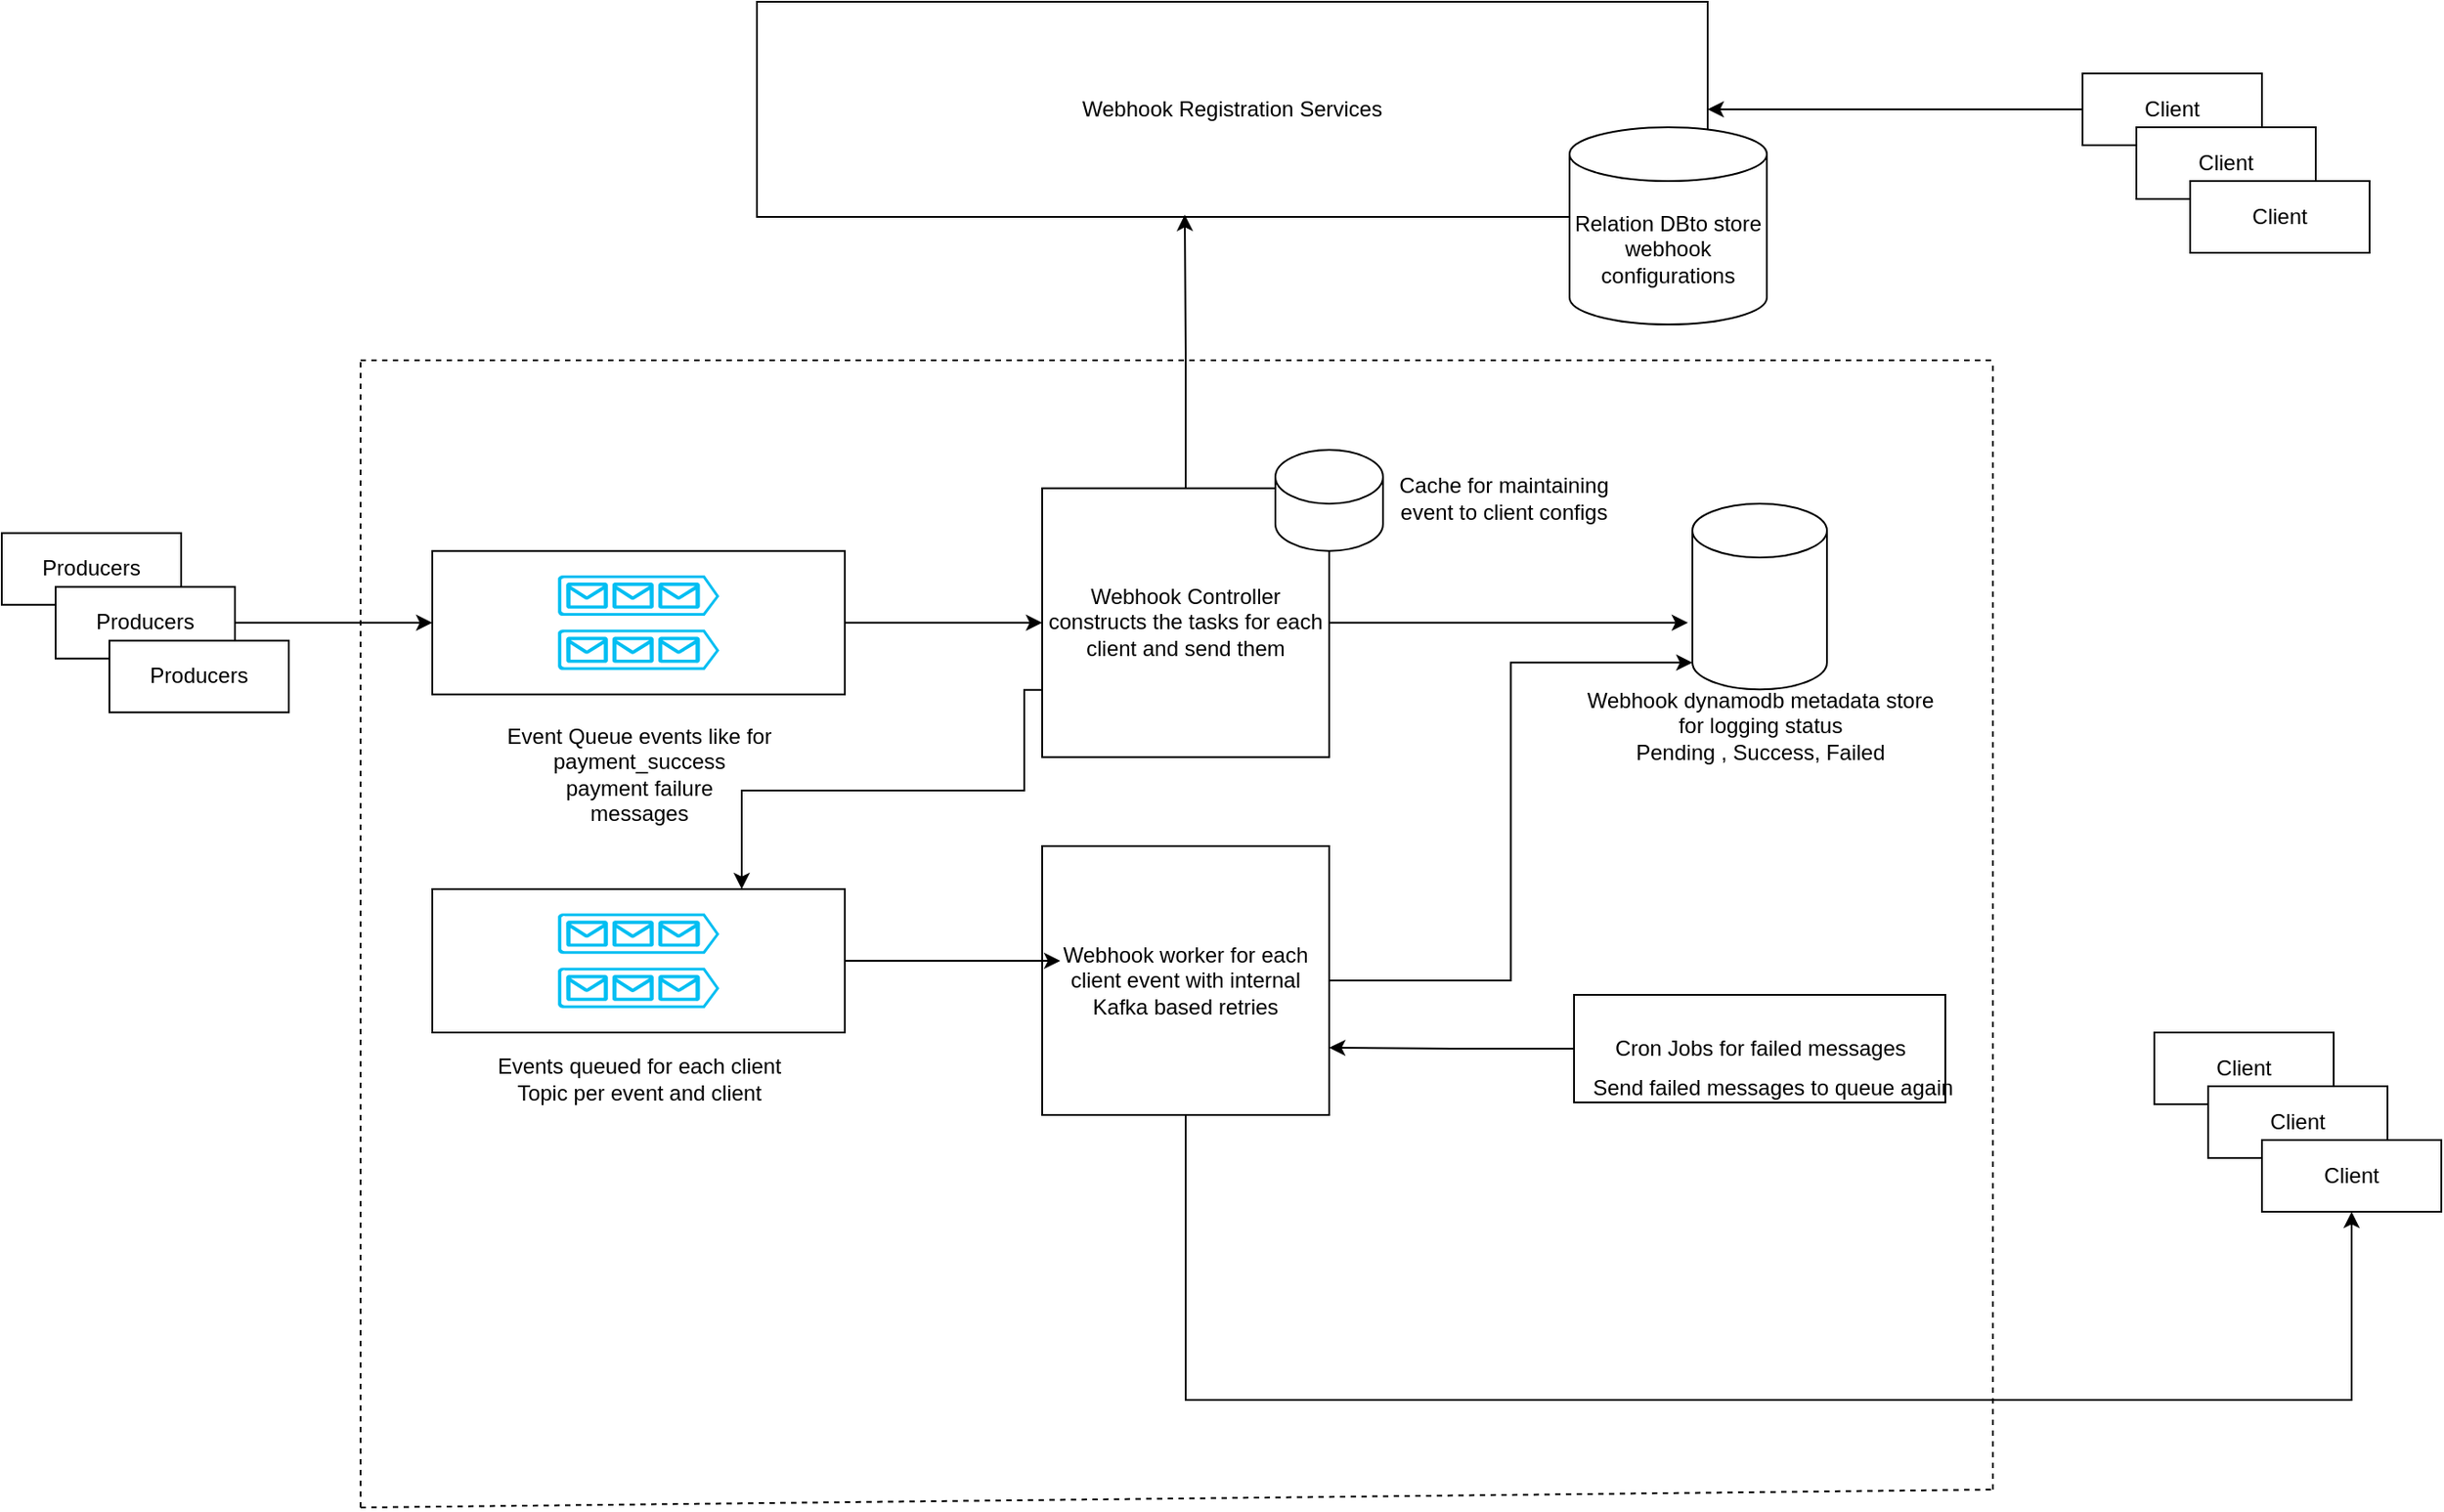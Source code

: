 <mxfile version="25.0.3">
  <diagram name="Page-1" id="fjVdwDyQPhlRmP4DmxVx">
    <mxGraphModel dx="2466" dy="2093" grid="1" gridSize="10" guides="1" tooltips="1" connect="1" arrows="1" fold="1" page="1" pageScale="1" pageWidth="827" pageHeight="1169" math="0" shadow="0">
      <root>
        <mxCell id="0" />
        <mxCell id="1" parent="0" />
        <mxCell id="tDgu_Xf9yMOV2VJoMn5k-5" value="" style="group" parent="1" vertex="1" connectable="0">
          <mxGeometry x="-130" y="146.38" width="160" height="100" as="geometry" />
        </mxCell>
        <mxCell id="tDgu_Xf9yMOV2VJoMn5k-1" value="Producers" style="rounded=0;whiteSpace=wrap;html=1;" parent="tDgu_Xf9yMOV2VJoMn5k-5" vertex="1">
          <mxGeometry width="100" height="40" as="geometry" />
        </mxCell>
        <mxCell id="tDgu_Xf9yMOV2VJoMn5k-2" value="Producers" style="rounded=0;whiteSpace=wrap;html=1;" parent="tDgu_Xf9yMOV2VJoMn5k-5" vertex="1">
          <mxGeometry x="30" y="30" width="100" height="40" as="geometry" />
        </mxCell>
        <mxCell id="tDgu_Xf9yMOV2VJoMn5k-3" value="Producers" style="rounded=0;whiteSpace=wrap;html=1;" parent="tDgu_Xf9yMOV2VJoMn5k-5" vertex="1">
          <mxGeometry x="60" y="60" width="100" height="40" as="geometry" />
        </mxCell>
        <mxCell id="tDgu_Xf9yMOV2VJoMn5k-21" value="&lt;div style=&quot;&quot;&gt;&lt;span style=&quot;background-color: initial;&quot;&gt;Event Queue events like for&lt;/span&gt;&lt;/div&gt;&lt;div style=&quot;&quot;&gt;payment_success&lt;/div&gt;&lt;div style=&quot;&quot;&gt;payment failure&lt;/div&gt;&lt;div style=&quot;&quot;&gt;messages&lt;/div&gt;" style="text;html=1;align=center;verticalAlign=middle;resizable=0;points=[];autosize=1;strokeColor=none;fillColor=none;" parent="1" vertex="1">
          <mxGeometry x="140" y="246.38" width="170" height="70" as="geometry" />
        </mxCell>
        <mxCell id="tDgu_Xf9yMOV2VJoMn5k-165" style="edgeStyle=orthogonalEdgeStyle;rounded=0;orthogonalLoop=1;jettySize=auto;html=1;" parent="1" source="tDgu_Xf9yMOV2VJoMn5k-58" edge="1">
          <mxGeometry relative="1" as="geometry">
            <mxPoint x="810" y="196.38" as="targetPoint" />
          </mxGeometry>
        </mxCell>
        <mxCell id="tDgu_Xf9yMOV2VJoMn5k-170" style="edgeStyle=orthogonalEdgeStyle;rounded=0;orthogonalLoop=1;jettySize=auto;html=1;exitX=0;exitY=0.75;exitDx=0;exitDy=0;entryX=0.75;entryY=0;entryDx=0;entryDy=0;" parent="1" source="tDgu_Xf9yMOV2VJoMn5k-58" target="tDgu_Xf9yMOV2VJoMn5k-86" edge="1">
          <mxGeometry relative="1" as="geometry">
            <Array as="points">
              <mxPoint x="440" y="234" />
              <mxPoint x="440" y="290" />
              <mxPoint x="283" y="290" />
            </Array>
          </mxGeometry>
        </mxCell>
        <mxCell id="tDgu_Xf9yMOV2VJoMn5k-58" value="Webhook Controller&lt;div&gt;constructs the tasks for each client and send them&lt;/div&gt;" style="rounded=0;whiteSpace=wrap;html=1;" parent="1" vertex="1">
          <mxGeometry x="450" y="121.38" width="160" height="150" as="geometry" />
        </mxCell>
        <mxCell id="tDgu_Xf9yMOV2VJoMn5k-60" value="" style="shape=cylinder3;whiteSpace=wrap;html=1;boundedLbl=1;backgroundOutline=1;size=15;" parent="1" vertex="1">
          <mxGeometry x="580" y="100" width="60" height="56.38" as="geometry" />
        </mxCell>
        <mxCell id="tDgu_Xf9yMOV2VJoMn5k-61" value="Cache for maintaining&lt;div&gt;event to client configs&lt;/div&gt;" style="text;html=1;align=center;verticalAlign=middle;resizable=0;points=[];autosize=1;strokeColor=none;fillColor=none;" parent="1" vertex="1">
          <mxGeometry x="637" y="107" width="140" height="40" as="geometry" />
        </mxCell>
        <mxCell id="tDgu_Xf9yMOV2VJoMn5k-65" value="" style="group" parent="1" vertex="1" connectable="0">
          <mxGeometry x="1030" y="-110" width="160" height="100" as="geometry" />
        </mxCell>
        <mxCell id="tDgu_Xf9yMOV2VJoMn5k-66" value="Client" style="rounded=0;whiteSpace=wrap;html=1;" parent="tDgu_Xf9yMOV2VJoMn5k-65" vertex="1">
          <mxGeometry width="100" height="40" as="geometry" />
        </mxCell>
        <mxCell id="tDgu_Xf9yMOV2VJoMn5k-68" value="Client" style="rounded=0;whiteSpace=wrap;html=1;" parent="tDgu_Xf9yMOV2VJoMn5k-65" vertex="1">
          <mxGeometry x="30" y="30" width="100" height="40" as="geometry" />
        </mxCell>
        <mxCell id="tDgu_Xf9yMOV2VJoMn5k-69" value="Client" style="rounded=0;whiteSpace=wrap;html=1;" parent="tDgu_Xf9yMOV2VJoMn5k-65" vertex="1">
          <mxGeometry x="60" y="60" width="100" height="40" as="geometry" />
        </mxCell>
        <mxCell id="tDgu_Xf9yMOV2VJoMn5k-81" value="" style="group" parent="1" vertex="1" connectable="0">
          <mxGeometry x="110" y="156.38" width="230" height="80" as="geometry" />
        </mxCell>
        <mxCell id="tDgu_Xf9yMOV2VJoMn5k-28" value="" style="rounded=0;whiteSpace=wrap;html=1;" parent="tDgu_Xf9yMOV2VJoMn5k-81" vertex="1">
          <mxGeometry width="230" height="80" as="geometry" />
        </mxCell>
        <mxCell id="tDgu_Xf9yMOV2VJoMn5k-26" value="" style="group" parent="tDgu_Xf9yMOV2VJoMn5k-81" vertex="1" connectable="0">
          <mxGeometry x="70" y="13.62" width="90" height="52.75" as="geometry" />
        </mxCell>
        <mxCell id="tDgu_Xf9yMOV2VJoMn5k-17" value="" style="verticalLabelPosition=bottom;html=1;verticalAlign=top;align=center;strokeColor=none;fillColor=#00BEF2;shape=mxgraph.azure.queue_generic;pointerEvents=1;strokeWidth=3;" parent="tDgu_Xf9yMOV2VJoMn5k-26" vertex="1">
          <mxGeometry y="30.25" width="90" height="22.5" as="geometry" />
        </mxCell>
        <mxCell id="tDgu_Xf9yMOV2VJoMn5k-23" value="" style="verticalLabelPosition=bottom;html=1;verticalAlign=top;align=center;strokeColor=none;fillColor=#00BEF2;shape=mxgraph.azure.queue_generic;pointerEvents=1;strokeWidth=3;" parent="tDgu_Xf9yMOV2VJoMn5k-26" vertex="1">
          <mxGeometry width="90" height="22.5" as="geometry" />
        </mxCell>
        <mxCell id="tDgu_Xf9yMOV2VJoMn5k-85" value="" style="group" parent="1" vertex="1" connectable="0">
          <mxGeometry x="110" y="345" width="230" height="80" as="geometry" />
        </mxCell>
        <mxCell id="tDgu_Xf9yMOV2VJoMn5k-86" value="" style="rounded=0;whiteSpace=wrap;html=1;" parent="tDgu_Xf9yMOV2VJoMn5k-85" vertex="1">
          <mxGeometry width="230" height="80" as="geometry" />
        </mxCell>
        <mxCell id="tDgu_Xf9yMOV2VJoMn5k-87" value="" style="group" parent="tDgu_Xf9yMOV2VJoMn5k-85" vertex="1" connectable="0">
          <mxGeometry x="70" y="13.62" width="90" height="52.75" as="geometry" />
        </mxCell>
        <mxCell id="tDgu_Xf9yMOV2VJoMn5k-88" value="" style="verticalLabelPosition=bottom;html=1;verticalAlign=top;align=center;strokeColor=none;fillColor=#00BEF2;shape=mxgraph.azure.queue_generic;pointerEvents=1;strokeWidth=3;" parent="tDgu_Xf9yMOV2VJoMn5k-87" vertex="1">
          <mxGeometry y="30.25" width="90" height="22.5" as="geometry" />
        </mxCell>
        <mxCell id="tDgu_Xf9yMOV2VJoMn5k-89" value="" style="verticalLabelPosition=bottom;html=1;verticalAlign=top;align=center;strokeColor=none;fillColor=#00BEF2;shape=mxgraph.azure.queue_generic;pointerEvents=1;strokeWidth=3;" parent="tDgu_Xf9yMOV2VJoMn5k-87" vertex="1">
          <mxGeometry width="90" height="22.5" as="geometry" />
        </mxCell>
        <mxCell id="tDgu_Xf9yMOV2VJoMn5k-172" style="edgeStyle=orthogonalEdgeStyle;rounded=0;orthogonalLoop=1;jettySize=auto;html=1;entryX=0.5;entryY=1;entryDx=0;entryDy=0;" parent="1" source="tDgu_Xf9yMOV2VJoMn5k-100" target="tDgu_Xf9yMOV2VJoMn5k-145" edge="1">
          <mxGeometry relative="1" as="geometry">
            <mxPoint x="1050" y="510" as="targetPoint" />
            <Array as="points">
              <mxPoint x="530" y="630" />
              <mxPoint x="1180" y="630" />
            </Array>
          </mxGeometry>
        </mxCell>
        <mxCell id="tDgu_Xf9yMOV2VJoMn5k-100" value="Webhook worker for each client event with internal Kafka based retries" style="rounded=0;whiteSpace=wrap;html=1;" parent="1" vertex="1">
          <mxGeometry x="450" y="321" width="160" height="150" as="geometry" />
        </mxCell>
        <mxCell id="tDgu_Xf9yMOV2VJoMn5k-106" style="edgeStyle=orthogonalEdgeStyle;rounded=0;orthogonalLoop=1;jettySize=auto;html=1;entryX=0;entryY=0.5;entryDx=0;entryDy=0;" parent="1" source="tDgu_Xf9yMOV2VJoMn5k-2" target="tDgu_Xf9yMOV2VJoMn5k-28" edge="1">
          <mxGeometry relative="1" as="geometry" />
        </mxCell>
        <mxCell id="tDgu_Xf9yMOV2VJoMn5k-113" value="&lt;div style=&quot;&quot;&gt;&lt;span style=&quot;background-color: initial;&quot;&gt;Events queued for each client&lt;br&gt;&lt;/span&gt;&lt;/div&gt;&lt;div style=&quot;&quot;&gt;&lt;span style=&quot;background-color: initial;&quot;&gt;Topic per event and client&lt;/span&gt;&lt;/div&gt;" style="text;html=1;align=center;verticalAlign=middle;resizable=0;points=[];autosize=1;strokeColor=none;fillColor=none;" parent="1" vertex="1">
          <mxGeometry x="135" y="431" width="180" height="40" as="geometry" />
        </mxCell>
        <mxCell id="i73wf1JpaBVuaC487mQT-4" style="edgeStyle=orthogonalEdgeStyle;rounded=0;orthogonalLoop=1;jettySize=auto;html=1;entryX=1;entryY=0.75;entryDx=0;entryDy=0;" edge="1" parent="1" source="tDgu_Xf9yMOV2VJoMn5k-119" target="tDgu_Xf9yMOV2VJoMn5k-100">
          <mxGeometry relative="1" as="geometry" />
        </mxCell>
        <mxCell id="tDgu_Xf9yMOV2VJoMn5k-119" value="Cron Jobs for failed messages" style="rounded=0;whiteSpace=wrap;html=1;" parent="1" vertex="1">
          <mxGeometry x="746.5" y="404" width="207" height="60" as="geometry" />
        </mxCell>
        <mxCell id="tDgu_Xf9yMOV2VJoMn5k-122" value="" style="group" parent="1" vertex="1" connectable="0">
          <mxGeometry x="291" y="-150" width="563" height="180" as="geometry" />
        </mxCell>
        <mxCell id="tDgu_Xf9yMOV2VJoMn5k-116" value="Webhook Registration Services" style="rounded=0;whiteSpace=wrap;html=1;" parent="tDgu_Xf9yMOV2VJoMn5k-122" vertex="1">
          <mxGeometry width="530" height="120" as="geometry" />
        </mxCell>
        <mxCell id="tDgu_Xf9yMOV2VJoMn5k-59" value="&lt;span style=&quot;text-wrap-mode: nowrap;&quot;&gt;Relation DB&lt;/span&gt;&lt;span style=&quot;text-wrap-mode: nowrap; background-color: initial;&quot;&gt;to store&lt;/span&gt;&lt;div&gt;&lt;div style=&quot;text-wrap-mode: nowrap;&quot;&gt;webhook&lt;/div&gt;&lt;div style=&quot;text-wrap-mode: nowrap;&quot;&gt;configurations&lt;/div&gt;&lt;/div&gt;" style="shape=cylinder3;whiteSpace=wrap;html=1;boundedLbl=1;backgroundOutline=1;size=15;" parent="tDgu_Xf9yMOV2VJoMn5k-122" vertex="1">
          <mxGeometry x="453" y="70" width="110" height="110" as="geometry" />
        </mxCell>
        <mxCell id="tDgu_Xf9yMOV2VJoMn5k-125" style="edgeStyle=orthogonalEdgeStyle;rounded=0;orthogonalLoop=1;jettySize=auto;html=1;entryX=1;entryY=0.5;entryDx=0;entryDy=0;" parent="1" source="tDgu_Xf9yMOV2VJoMn5k-66" target="tDgu_Xf9yMOV2VJoMn5k-116" edge="1">
          <mxGeometry relative="1" as="geometry" />
        </mxCell>
        <mxCell id="tDgu_Xf9yMOV2VJoMn5k-128" value="Send failed messages to queue again" style="text;html=1;align=center;verticalAlign=middle;resizable=0;points=[];autosize=1;strokeColor=none;fillColor=none;" parent="1" vertex="1">
          <mxGeometry x="746.5" y="441" width="220" height="30" as="geometry" />
        </mxCell>
        <mxCell id="tDgu_Xf9yMOV2VJoMn5k-131" value="" style="endArrow=none;dashed=1;html=1;rounded=0;" parent="1" edge="1">
          <mxGeometry width="50" height="50" relative="1" as="geometry">
            <mxPoint x="70" y="50" as="sourcePoint" />
            <mxPoint x="980" y="50" as="targetPoint" />
          </mxGeometry>
        </mxCell>
        <mxCell id="tDgu_Xf9yMOV2VJoMn5k-132" style="edgeStyle=orthogonalEdgeStyle;rounded=0;orthogonalLoop=1;jettySize=auto;html=1;entryX=0.45;entryY=0.99;entryDx=0;entryDy=0;entryPerimeter=0;" parent="1" source="tDgu_Xf9yMOV2VJoMn5k-58" target="tDgu_Xf9yMOV2VJoMn5k-116" edge="1">
          <mxGeometry relative="1" as="geometry" />
        </mxCell>
        <mxCell id="tDgu_Xf9yMOV2VJoMn5k-133" style="edgeStyle=orthogonalEdgeStyle;rounded=0;orthogonalLoop=1;jettySize=auto;html=1;entryX=0;entryY=0.5;entryDx=0;entryDy=0;" parent="1" source="tDgu_Xf9yMOV2VJoMn5k-28" target="tDgu_Xf9yMOV2VJoMn5k-58" edge="1">
          <mxGeometry relative="1" as="geometry" />
        </mxCell>
        <mxCell id="tDgu_Xf9yMOV2VJoMn5k-142" value="" style="group" parent="1" vertex="1" connectable="0">
          <mxGeometry x="1070" y="425" width="160" height="100" as="geometry" />
        </mxCell>
        <mxCell id="tDgu_Xf9yMOV2VJoMn5k-143" value="Client" style="rounded=0;whiteSpace=wrap;html=1;" parent="tDgu_Xf9yMOV2VJoMn5k-142" vertex="1">
          <mxGeometry width="100" height="40" as="geometry" />
        </mxCell>
        <mxCell id="tDgu_Xf9yMOV2VJoMn5k-144" value="Client" style="rounded=0;whiteSpace=wrap;html=1;" parent="tDgu_Xf9yMOV2VJoMn5k-142" vertex="1">
          <mxGeometry x="30" y="30" width="100" height="40" as="geometry" />
        </mxCell>
        <mxCell id="tDgu_Xf9yMOV2VJoMn5k-145" value="Client" style="rounded=0;whiteSpace=wrap;html=1;" parent="tDgu_Xf9yMOV2VJoMn5k-142" vertex="1">
          <mxGeometry x="60" y="60" width="100" height="40" as="geometry" />
        </mxCell>
        <mxCell id="tDgu_Xf9yMOV2VJoMn5k-147" value="" style="endArrow=none;dashed=1;html=1;rounded=0;" parent="1" edge="1">
          <mxGeometry width="50" height="50" relative="1" as="geometry">
            <mxPoint x="980" y="680" as="sourcePoint" />
            <mxPoint x="980" y="50" as="targetPoint" />
          </mxGeometry>
        </mxCell>
        <mxCell id="tDgu_Xf9yMOV2VJoMn5k-156" value="" style="group" parent="1" vertex="1" connectable="0">
          <mxGeometry x="740" y="130" width="220" height="154" as="geometry" />
        </mxCell>
        <mxCell id="tDgu_Xf9yMOV2VJoMn5k-96" value="" style="shape=cylinder3;whiteSpace=wrap;html=1;boundedLbl=1;backgroundOutline=1;size=15;" parent="tDgu_Xf9yMOV2VJoMn5k-156" vertex="1">
          <mxGeometry x="72.5" width="75" height="103.62" as="geometry" />
        </mxCell>
        <mxCell id="tDgu_Xf9yMOV2VJoMn5k-74" value="Webhook dynamodb metadata store&lt;div&gt;for logging status&lt;/div&gt;&lt;div&gt;Pending , Success, Failed&lt;/div&gt;" style="text;html=1;align=center;verticalAlign=middle;resizable=0;points=[];autosize=1;strokeColor=none;fillColor=none;" parent="tDgu_Xf9yMOV2VJoMn5k-156" vertex="1">
          <mxGeometry y="94" width="220" height="60" as="geometry" />
        </mxCell>
        <mxCell id="tDgu_Xf9yMOV2VJoMn5k-166" style="edgeStyle=orthogonalEdgeStyle;rounded=0;orthogonalLoop=1;jettySize=auto;html=1;entryX=0;entryY=1;entryDx=0;entryDy=-15;entryPerimeter=0;" parent="1" source="tDgu_Xf9yMOV2VJoMn5k-100" target="tDgu_Xf9yMOV2VJoMn5k-96" edge="1">
          <mxGeometry relative="1" as="geometry" />
        </mxCell>
        <mxCell id="tDgu_Xf9yMOV2VJoMn5k-169" style="edgeStyle=orthogonalEdgeStyle;rounded=0;orthogonalLoop=1;jettySize=auto;html=1;entryX=0.063;entryY=0.427;entryDx=0;entryDy=0;entryPerimeter=0;" parent="1" source="tDgu_Xf9yMOV2VJoMn5k-86" target="tDgu_Xf9yMOV2VJoMn5k-100" edge="1">
          <mxGeometry relative="1" as="geometry" />
        </mxCell>
        <mxCell id="tDgu_Xf9yMOV2VJoMn5k-173" value="" style="endArrow=none;dashed=1;html=1;rounded=0;" parent="1" edge="1">
          <mxGeometry width="50" height="50" relative="1" as="geometry">
            <mxPoint x="70" y="690" as="sourcePoint" />
            <mxPoint x="70" y="50" as="targetPoint" />
          </mxGeometry>
        </mxCell>
        <mxCell id="tDgu_Xf9yMOV2VJoMn5k-174" value="" style="endArrow=none;dashed=1;html=1;rounded=0;" parent="1" edge="1">
          <mxGeometry width="50" height="50" relative="1" as="geometry">
            <mxPoint x="70" y="690" as="sourcePoint" />
            <mxPoint x="980" y="680" as="targetPoint" />
          </mxGeometry>
        </mxCell>
      </root>
    </mxGraphModel>
  </diagram>
</mxfile>
